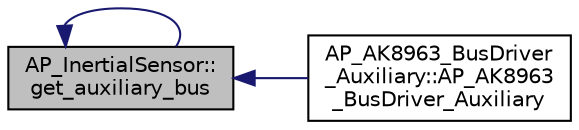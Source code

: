 digraph "AP_InertialSensor::get_auxiliary_bus"
{
 // INTERACTIVE_SVG=YES
  edge [fontname="Helvetica",fontsize="10",labelfontname="Helvetica",labelfontsize="10"];
  node [fontname="Helvetica",fontsize="10",shape=record];
  rankdir="LR";
  Node1 [label="AP_InertialSensor::\lget_auxiliary_bus",height=0.2,width=0.4,color="black", fillcolor="grey75", style="filled", fontcolor="black"];
  Node1 -> Node2 [dir="back",color="midnightblue",fontsize="10",style="solid",fontname="Helvetica"];
  Node2 [label="AP_AK8963_BusDriver\l_Auxiliary::AP_AK8963\l_BusDriver_Auxiliary",height=0.2,width=0.4,color="black", fillcolor="white", style="filled",URL="$classAP__AK8963__BusDriver__Auxiliary.html#ae2a9c85ebb96b5f2a230918d7bb1e494"];
  Node1 -> Node1 [dir="back",color="midnightblue",fontsize="10",style="solid",fontname="Helvetica"];
}
